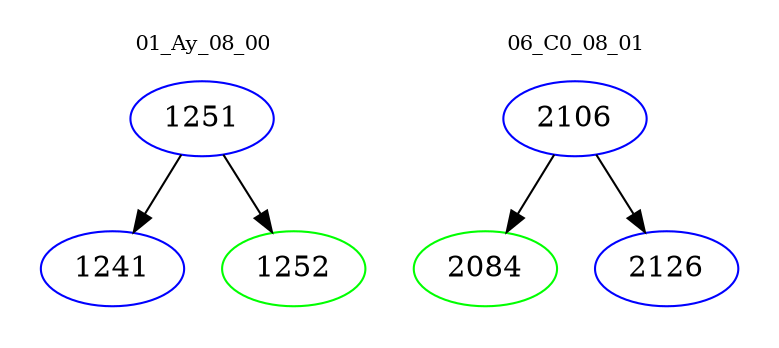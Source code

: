 digraph{
subgraph cluster_0 {
color = white
label = "01_Ay_08_00";
fontsize=10;
T0_1251 [label="1251", color="blue"]
T0_1251 -> T0_1241 [color="black"]
T0_1241 [label="1241", color="blue"]
T0_1251 -> T0_1252 [color="black"]
T0_1252 [label="1252", color="green"]
}
subgraph cluster_1 {
color = white
label = "06_C0_08_01";
fontsize=10;
T1_2106 [label="2106", color="blue"]
T1_2106 -> T1_2084 [color="black"]
T1_2084 [label="2084", color="green"]
T1_2106 -> T1_2126 [color="black"]
T1_2126 [label="2126", color="blue"]
}
}
